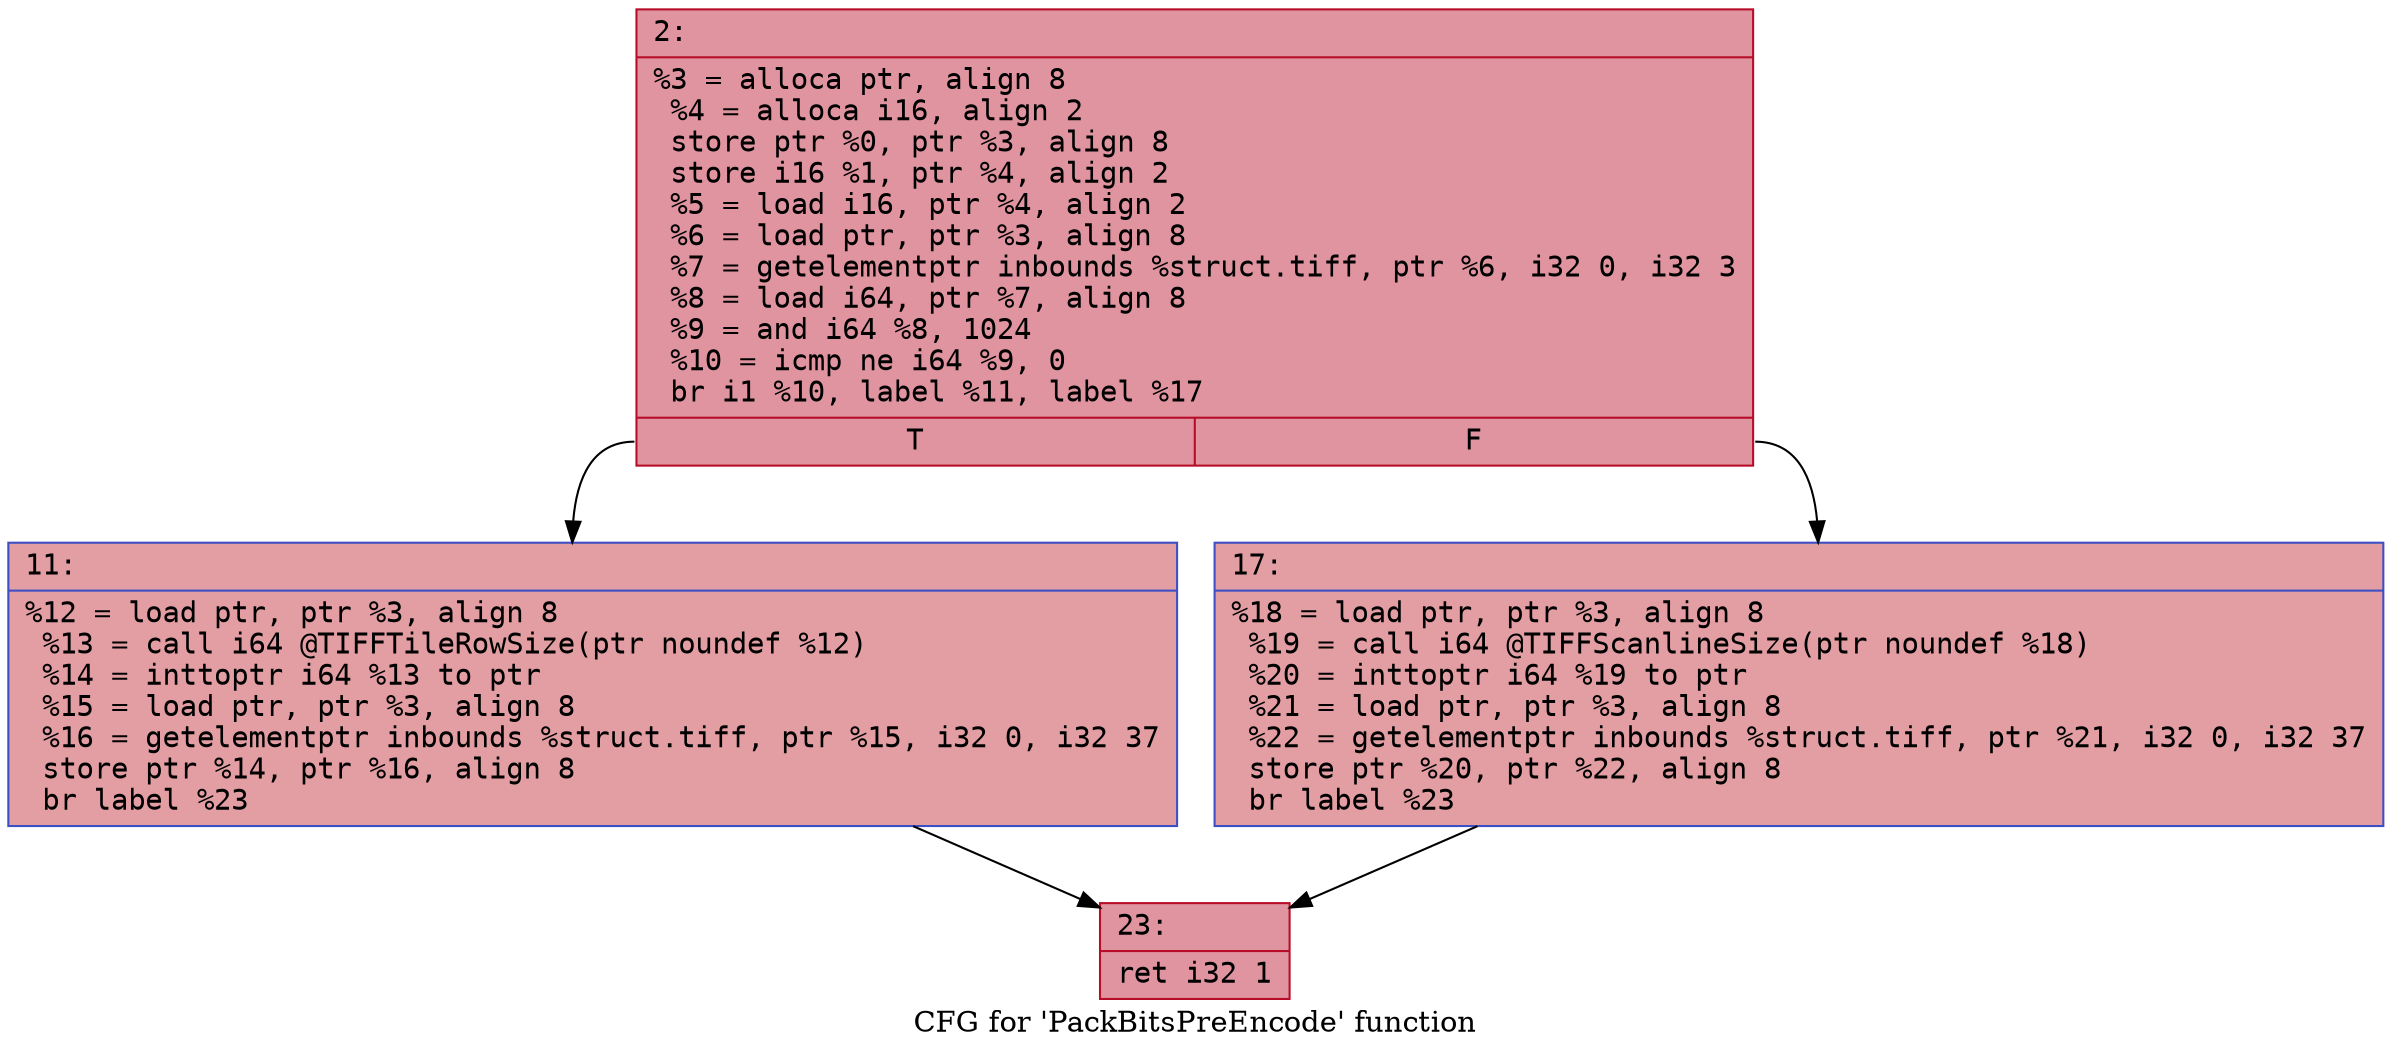 digraph "CFG for 'PackBitsPreEncode' function" {
	label="CFG for 'PackBitsPreEncode' function";

	Node0x600003f72670 [shape=record,color="#b70d28ff", style=filled, fillcolor="#b70d2870" fontname="Courier",label="{2:\l|  %3 = alloca ptr, align 8\l  %4 = alloca i16, align 2\l  store ptr %0, ptr %3, align 8\l  store i16 %1, ptr %4, align 2\l  %5 = load i16, ptr %4, align 2\l  %6 = load ptr, ptr %3, align 8\l  %7 = getelementptr inbounds %struct.tiff, ptr %6, i32 0, i32 3\l  %8 = load i64, ptr %7, align 8\l  %9 = and i64 %8, 1024\l  %10 = icmp ne i64 %9, 0\l  br i1 %10, label %11, label %17\l|{<s0>T|<s1>F}}"];
	Node0x600003f72670:s0 -> Node0x600003f726c0[tooltip="2 -> 11\nProbability 50.00%" ];
	Node0x600003f72670:s1 -> Node0x600003f72710[tooltip="2 -> 17\nProbability 50.00%" ];
	Node0x600003f726c0 [shape=record,color="#3d50c3ff", style=filled, fillcolor="#be242e70" fontname="Courier",label="{11:\l|  %12 = load ptr, ptr %3, align 8\l  %13 = call i64 @TIFFTileRowSize(ptr noundef %12)\l  %14 = inttoptr i64 %13 to ptr\l  %15 = load ptr, ptr %3, align 8\l  %16 = getelementptr inbounds %struct.tiff, ptr %15, i32 0, i32 37\l  store ptr %14, ptr %16, align 8\l  br label %23\l}"];
	Node0x600003f726c0 -> Node0x600003f72760[tooltip="11 -> 23\nProbability 100.00%" ];
	Node0x600003f72710 [shape=record,color="#3d50c3ff", style=filled, fillcolor="#be242e70" fontname="Courier",label="{17:\l|  %18 = load ptr, ptr %3, align 8\l  %19 = call i64 @TIFFScanlineSize(ptr noundef %18)\l  %20 = inttoptr i64 %19 to ptr\l  %21 = load ptr, ptr %3, align 8\l  %22 = getelementptr inbounds %struct.tiff, ptr %21, i32 0, i32 37\l  store ptr %20, ptr %22, align 8\l  br label %23\l}"];
	Node0x600003f72710 -> Node0x600003f72760[tooltip="17 -> 23\nProbability 100.00%" ];
	Node0x600003f72760 [shape=record,color="#b70d28ff", style=filled, fillcolor="#b70d2870" fontname="Courier",label="{23:\l|  ret i32 1\l}"];
}
